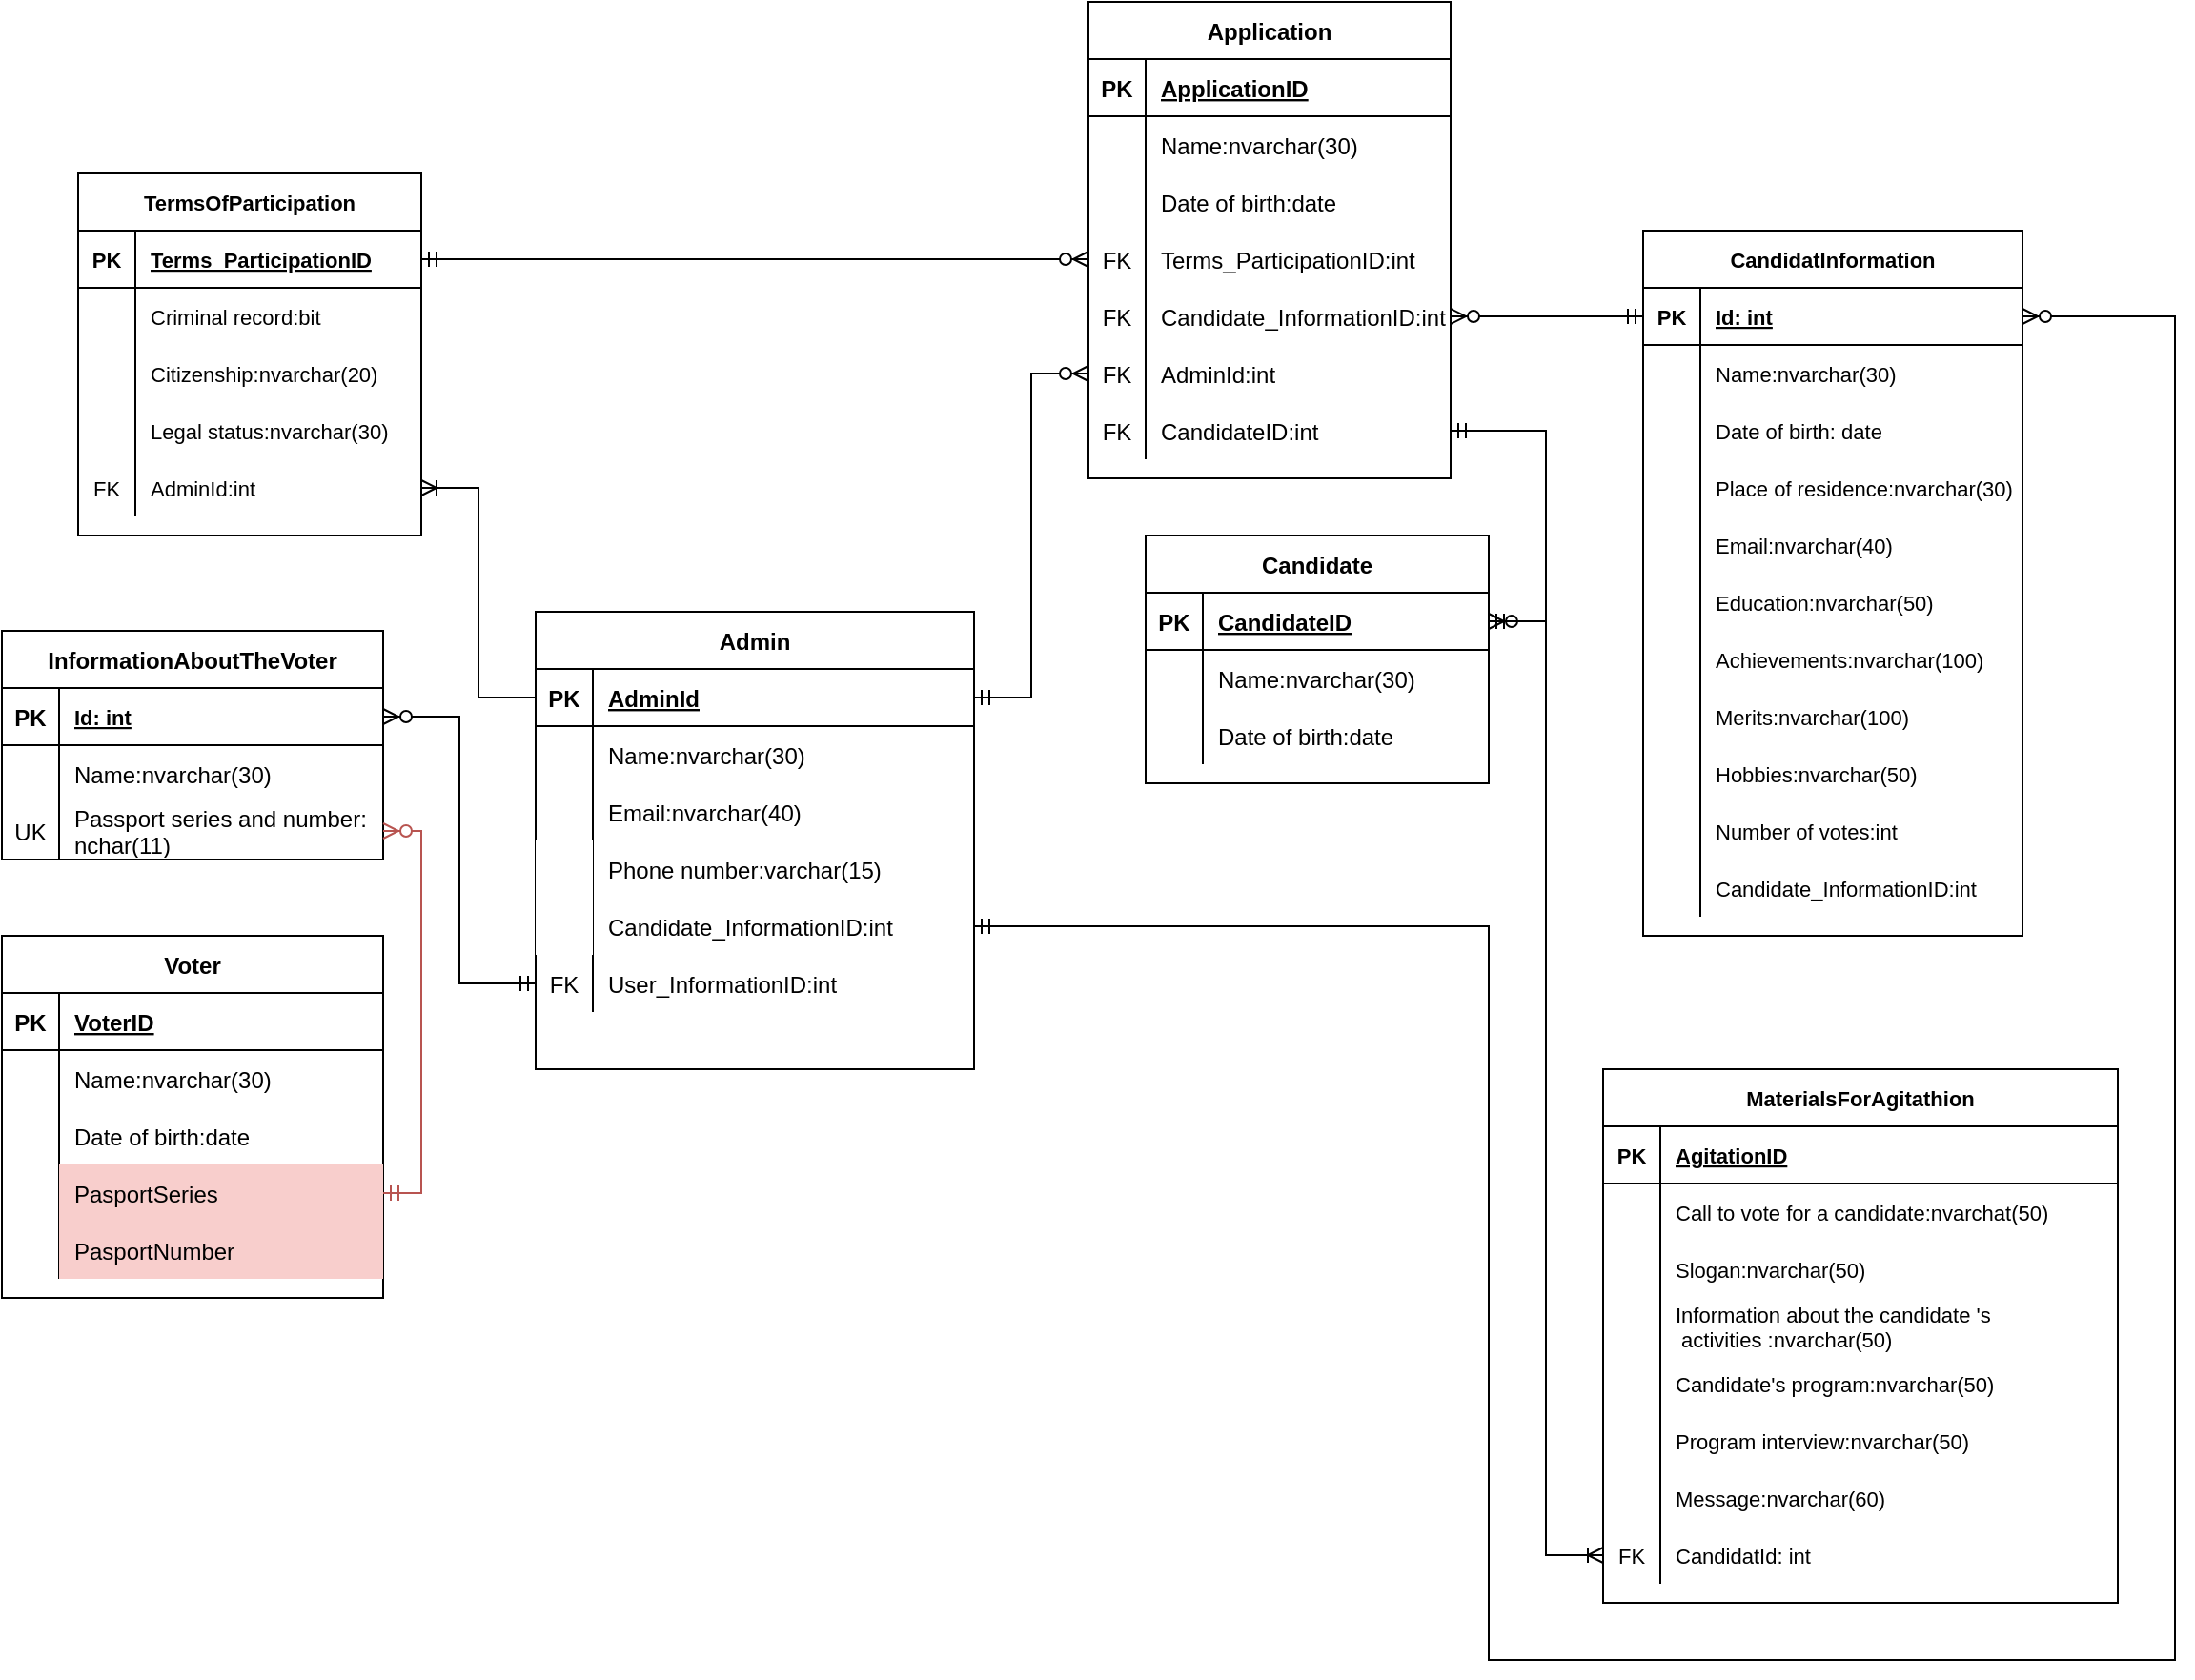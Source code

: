 <mxfile version="15.8.4" type="device"><diagram id="QKxLmqeAG67RpzEfXYhz" name="Page-1"><mxGraphModel dx="1038" dy="641" grid="1" gridSize="10" guides="1" tooltips="1" connect="1" arrows="1" fold="1" page="1" pageScale="1" pageWidth="827" pageHeight="1169" math="0" shadow="0"><root><mxCell id="0"/><mxCell id="1" parent="0"/><mxCell id="ff4JJlkgA0-0qlCMYCa7-1" value="InformationAboutTheVoter" style="shape=table;startSize=30;container=1;collapsible=1;childLayout=tableLayout;fixedRows=1;rowLines=0;fontStyle=1;align=center;resizeLast=1;" parent="1" vertex="1"><mxGeometry x="280" y="390" width="200" height="120" as="geometry"><mxRectangle x="40" y="40" width="190" height="30" as="alternateBounds"/></mxGeometry></mxCell><mxCell id="ff4JJlkgA0-0qlCMYCa7-2" value="" style="shape=partialRectangle;collapsible=0;dropTarget=0;pointerEvents=0;fillColor=none;top=0;left=0;bottom=1;right=0;points=[[0,0.5],[1,0.5]];portConstraint=eastwest;" parent="ff4JJlkgA0-0qlCMYCa7-1" vertex="1"><mxGeometry y="30" width="200" height="30" as="geometry"/></mxCell><mxCell id="ff4JJlkgA0-0qlCMYCa7-3" value="PK" style="shape=partialRectangle;connectable=0;fillColor=none;top=0;left=0;bottom=0;right=0;fontStyle=1;overflow=hidden;" parent="ff4JJlkgA0-0qlCMYCa7-2" vertex="1"><mxGeometry width="30" height="30" as="geometry"><mxRectangle width="30" height="30" as="alternateBounds"/></mxGeometry></mxCell><mxCell id="ff4JJlkgA0-0qlCMYCa7-4" value="Id: int" style="shape=partialRectangle;connectable=0;fillColor=none;top=0;left=0;bottom=0;right=0;align=left;spacingLeft=6;fontStyle=5;overflow=hidden;fontSize=11;" parent="ff4JJlkgA0-0qlCMYCa7-2" vertex="1"><mxGeometry x="30" width="170" height="30" as="geometry"><mxRectangle width="170" height="30" as="alternateBounds"/></mxGeometry></mxCell><mxCell id="ff4JJlkgA0-0qlCMYCa7-5" value="" style="shape=partialRectangle;collapsible=0;dropTarget=0;pointerEvents=0;fillColor=none;top=0;left=0;bottom=0;right=0;points=[[0,0.5],[1,0.5]];portConstraint=eastwest;" parent="ff4JJlkgA0-0qlCMYCa7-1" vertex="1"><mxGeometry y="60" width="200" height="30" as="geometry"/></mxCell><mxCell id="ff4JJlkgA0-0qlCMYCa7-6" value="" style="shape=partialRectangle;connectable=0;fillColor=none;top=0;left=0;bottom=0;right=0;editable=1;overflow=hidden;" parent="ff4JJlkgA0-0qlCMYCa7-5" vertex="1"><mxGeometry width="30" height="30" as="geometry"><mxRectangle width="30" height="30" as="alternateBounds"/></mxGeometry></mxCell><mxCell id="ff4JJlkgA0-0qlCMYCa7-7" value="Name:nvarchar(30)" style="shape=partialRectangle;connectable=0;fillColor=none;top=0;left=0;bottom=0;right=0;align=left;spacingLeft=6;overflow=hidden;" parent="ff4JJlkgA0-0qlCMYCa7-5" vertex="1"><mxGeometry x="30" width="170" height="30" as="geometry"><mxRectangle width="170" height="30" as="alternateBounds"/></mxGeometry></mxCell><mxCell id="ff4JJlkgA0-0qlCMYCa7-8" value="" style="shape=partialRectangle;collapsible=0;dropTarget=0;pointerEvents=0;fillColor=none;top=0;left=0;bottom=0;right=0;points=[[0,0.5],[1,0.5]];portConstraint=eastwest;" parent="ff4JJlkgA0-0qlCMYCa7-1" vertex="1"><mxGeometry y="90" width="200" height="30" as="geometry"/></mxCell><mxCell id="ff4JJlkgA0-0qlCMYCa7-9" value="UK" style="shape=partialRectangle;connectable=0;fillColor=none;top=0;left=0;bottom=0;right=0;editable=1;overflow=hidden;" parent="ff4JJlkgA0-0qlCMYCa7-8" vertex="1"><mxGeometry width="30" height="30" as="geometry"><mxRectangle width="30" height="30" as="alternateBounds"/></mxGeometry></mxCell><mxCell id="ff4JJlkgA0-0qlCMYCa7-10" value="Passport series and number:&#10;nchar(11)" style="shape=partialRectangle;connectable=0;fillColor=none;top=0;left=0;bottom=0;right=0;align=left;spacingLeft=6;overflow=hidden;" parent="ff4JJlkgA0-0qlCMYCa7-8" vertex="1"><mxGeometry x="30" width="170" height="30" as="geometry"><mxRectangle width="170" height="30" as="alternateBounds"/></mxGeometry></mxCell><mxCell id="ff4JJlkgA0-0qlCMYCa7-11" value="CandidatInformation" style="shape=table;startSize=30;container=1;collapsible=1;childLayout=tableLayout;fixedRows=1;rowLines=0;fontStyle=1;align=center;resizeLast=1;shadow=0;sketch=0;fontSize=11;strokeWidth=1;" parent="1" vertex="1"><mxGeometry x="1141" y="180" width="199" height="370" as="geometry"><mxRectangle x="320" y="230" width="160" height="30" as="alternateBounds"/></mxGeometry></mxCell><mxCell id="ff4JJlkgA0-0qlCMYCa7-12" value="" style="shape=partialRectangle;collapsible=0;dropTarget=0;pointerEvents=0;fillColor=none;top=0;left=0;bottom=1;right=0;points=[[0,0.5],[1,0.5]];portConstraint=eastwest;shadow=0;sketch=0;fontSize=11;strokeWidth=1;" parent="ff4JJlkgA0-0qlCMYCa7-11" vertex="1"><mxGeometry y="30" width="199" height="30" as="geometry"/></mxCell><mxCell id="ff4JJlkgA0-0qlCMYCa7-13" value="PK" style="shape=partialRectangle;connectable=0;fillColor=none;top=0;left=0;bottom=0;right=0;fontStyle=1;overflow=hidden;shadow=0;sketch=0;fontSize=11;strokeWidth=1;" parent="ff4JJlkgA0-0qlCMYCa7-12" vertex="1"><mxGeometry width="30" height="30" as="geometry"><mxRectangle width="30" height="30" as="alternateBounds"/></mxGeometry></mxCell><mxCell id="ff4JJlkgA0-0qlCMYCa7-14" value="Id: int" style="shape=partialRectangle;connectable=0;fillColor=none;top=0;left=0;bottom=0;right=0;align=left;spacingLeft=6;fontStyle=5;overflow=hidden;shadow=0;sketch=0;fontSize=11;strokeWidth=1;" parent="ff4JJlkgA0-0qlCMYCa7-12" vertex="1"><mxGeometry x="30" width="169" height="30" as="geometry"><mxRectangle width="169" height="30" as="alternateBounds"/></mxGeometry></mxCell><mxCell id="ff4JJlkgA0-0qlCMYCa7-15" value="" style="shape=partialRectangle;collapsible=0;dropTarget=0;pointerEvents=0;fillColor=none;top=0;left=0;bottom=0;right=0;points=[[0,0.5],[1,0.5]];portConstraint=eastwest;shadow=0;sketch=0;fontSize=11;strokeWidth=1;" parent="ff4JJlkgA0-0qlCMYCa7-11" vertex="1"><mxGeometry y="60" width="199" height="30" as="geometry"/></mxCell><mxCell id="ff4JJlkgA0-0qlCMYCa7-16" value="" style="shape=partialRectangle;connectable=0;fillColor=none;top=0;left=0;bottom=0;right=0;editable=1;overflow=hidden;shadow=0;sketch=0;fontSize=11;strokeWidth=1;" parent="ff4JJlkgA0-0qlCMYCa7-15" vertex="1"><mxGeometry width="30" height="30" as="geometry"><mxRectangle width="30" height="30" as="alternateBounds"/></mxGeometry></mxCell><mxCell id="ff4JJlkgA0-0qlCMYCa7-17" value="Name:nvarchar(30)" style="shape=partialRectangle;connectable=0;fillColor=none;top=0;left=0;bottom=0;right=0;align=left;spacingLeft=6;overflow=hidden;shadow=0;sketch=0;fontSize=11;strokeWidth=1;" parent="ff4JJlkgA0-0qlCMYCa7-15" vertex="1"><mxGeometry x="30" width="169" height="30" as="geometry"><mxRectangle width="169" height="30" as="alternateBounds"/></mxGeometry></mxCell><mxCell id="ff4JJlkgA0-0qlCMYCa7-18" value="" style="shape=partialRectangle;collapsible=0;dropTarget=0;pointerEvents=0;fillColor=none;top=0;left=0;bottom=0;right=0;points=[[0,0.5],[1,0.5]];portConstraint=eastwest;shadow=0;sketch=0;fontSize=11;strokeWidth=1;" parent="ff4JJlkgA0-0qlCMYCa7-11" vertex="1"><mxGeometry y="90" width="199" height="30" as="geometry"/></mxCell><mxCell id="ff4JJlkgA0-0qlCMYCa7-19" value="" style="shape=partialRectangle;connectable=0;fillColor=none;top=0;left=0;bottom=0;right=0;editable=1;overflow=hidden;shadow=0;sketch=0;fontSize=11;strokeWidth=1;" parent="ff4JJlkgA0-0qlCMYCa7-18" vertex="1"><mxGeometry width="30" height="30" as="geometry"><mxRectangle width="30" height="30" as="alternateBounds"/></mxGeometry></mxCell><mxCell id="ff4JJlkgA0-0qlCMYCa7-20" value="Date of birth: date" style="shape=partialRectangle;connectable=0;fillColor=none;top=0;left=0;bottom=0;right=0;align=left;spacingLeft=6;overflow=hidden;shadow=0;sketch=0;fontSize=11;strokeWidth=1;" parent="ff4JJlkgA0-0qlCMYCa7-18" vertex="1"><mxGeometry x="30" width="169" height="30" as="geometry"><mxRectangle width="169" height="30" as="alternateBounds"/></mxGeometry></mxCell><mxCell id="ff4JJlkgA0-0qlCMYCa7-21" value="" style="shape=partialRectangle;collapsible=0;dropTarget=0;pointerEvents=0;fillColor=none;top=0;left=0;bottom=0;right=0;points=[[0,0.5],[1,0.5]];portConstraint=eastwest;shadow=0;sketch=0;fontSize=11;strokeWidth=1;" parent="ff4JJlkgA0-0qlCMYCa7-11" vertex="1"><mxGeometry y="120" width="199" height="30" as="geometry"/></mxCell><mxCell id="ff4JJlkgA0-0qlCMYCa7-22" value="" style="shape=partialRectangle;connectable=0;fillColor=none;top=0;left=0;bottom=0;right=0;editable=1;overflow=hidden;shadow=0;sketch=0;fontSize=11;strokeWidth=1;" parent="ff4JJlkgA0-0qlCMYCa7-21" vertex="1"><mxGeometry width="30" height="30" as="geometry"><mxRectangle width="30" height="30" as="alternateBounds"/></mxGeometry></mxCell><mxCell id="ff4JJlkgA0-0qlCMYCa7-23" value="Place of residence:nvarchar(30)" style="shape=partialRectangle;connectable=0;fillColor=none;top=0;left=0;bottom=0;right=0;align=left;spacingLeft=6;overflow=hidden;shadow=0;sketch=0;fontSize=11;strokeWidth=1;" parent="ff4JJlkgA0-0qlCMYCa7-21" vertex="1"><mxGeometry x="30" width="169" height="30" as="geometry"><mxRectangle width="169" height="30" as="alternateBounds"/></mxGeometry></mxCell><mxCell id="ff4JJlkgA0-0qlCMYCa7-24" value="" style="shape=partialRectangle;collapsible=0;dropTarget=0;pointerEvents=0;fillColor=none;top=0;left=0;bottom=0;right=0;points=[[0,0.5],[1,0.5]];portConstraint=eastwest;shadow=0;sketch=0;fontSize=11;strokeWidth=1;" parent="ff4JJlkgA0-0qlCMYCa7-11" vertex="1"><mxGeometry y="150" width="199" height="30" as="geometry"/></mxCell><mxCell id="ff4JJlkgA0-0qlCMYCa7-25" value="" style="shape=partialRectangle;connectable=0;fillColor=none;top=0;left=0;bottom=0;right=0;editable=1;overflow=hidden;shadow=0;sketch=0;fontSize=11;strokeWidth=1;" parent="ff4JJlkgA0-0qlCMYCa7-24" vertex="1"><mxGeometry width="30" height="30" as="geometry"><mxRectangle width="30" height="30" as="alternateBounds"/></mxGeometry></mxCell><mxCell id="ff4JJlkgA0-0qlCMYCa7-26" value="Email:nvarchar(40)" style="shape=partialRectangle;connectable=0;fillColor=none;top=0;left=0;bottom=0;right=0;align=left;spacingLeft=6;overflow=hidden;shadow=0;sketch=0;fontSize=11;strokeWidth=1;" parent="ff4JJlkgA0-0qlCMYCa7-24" vertex="1"><mxGeometry x="30" width="169" height="30" as="geometry"><mxRectangle width="169" height="30" as="alternateBounds"/></mxGeometry></mxCell><mxCell id="ff4JJlkgA0-0qlCMYCa7-27" value="" style="shape=partialRectangle;collapsible=0;dropTarget=0;pointerEvents=0;fillColor=none;top=0;left=0;bottom=0;right=0;points=[[0,0.5],[1,0.5]];portConstraint=eastwest;shadow=0;sketch=0;fontSize=11;strokeWidth=1;" parent="ff4JJlkgA0-0qlCMYCa7-11" vertex="1"><mxGeometry y="180" width="199" height="30" as="geometry"/></mxCell><mxCell id="ff4JJlkgA0-0qlCMYCa7-28" value="" style="shape=partialRectangle;connectable=0;fillColor=none;top=0;left=0;bottom=0;right=0;editable=1;overflow=hidden;shadow=0;sketch=0;fontSize=11;strokeWidth=1;" parent="ff4JJlkgA0-0qlCMYCa7-27" vertex="1"><mxGeometry width="30" height="30" as="geometry"><mxRectangle width="30" height="30" as="alternateBounds"/></mxGeometry></mxCell><mxCell id="ff4JJlkgA0-0qlCMYCa7-29" value="Education:nvarchar(50)" style="shape=partialRectangle;connectable=0;fillColor=none;top=0;left=0;bottom=0;right=0;align=left;spacingLeft=6;overflow=hidden;shadow=0;sketch=0;fontSize=11;strokeWidth=1;" parent="ff4JJlkgA0-0qlCMYCa7-27" vertex="1"><mxGeometry x="30" width="169" height="30" as="geometry"><mxRectangle width="169" height="30" as="alternateBounds"/></mxGeometry></mxCell><mxCell id="ff4JJlkgA0-0qlCMYCa7-30" value="" style="shape=partialRectangle;collapsible=0;dropTarget=0;pointerEvents=0;fillColor=none;top=0;left=0;bottom=0;right=0;points=[[0,0.5],[1,0.5]];portConstraint=eastwest;shadow=0;sketch=0;fontSize=11;strokeWidth=1;" parent="ff4JJlkgA0-0qlCMYCa7-11" vertex="1"><mxGeometry y="210" width="199" height="30" as="geometry"/></mxCell><mxCell id="ff4JJlkgA0-0qlCMYCa7-31" value="" style="shape=partialRectangle;connectable=0;fillColor=none;top=0;left=0;bottom=0;right=0;editable=1;overflow=hidden;shadow=0;sketch=0;fontSize=11;strokeWidth=1;" parent="ff4JJlkgA0-0qlCMYCa7-30" vertex="1"><mxGeometry width="30" height="30" as="geometry"><mxRectangle width="30" height="30" as="alternateBounds"/></mxGeometry></mxCell><mxCell id="ff4JJlkgA0-0qlCMYCa7-32" value="Achievements:nvarchar(100)" style="shape=partialRectangle;connectable=0;fillColor=none;top=0;left=0;bottom=0;right=0;align=left;spacingLeft=6;overflow=hidden;shadow=0;sketch=0;fontSize=11;strokeWidth=1;" parent="ff4JJlkgA0-0qlCMYCa7-30" vertex="1"><mxGeometry x="30" width="169" height="30" as="geometry"><mxRectangle width="169" height="30" as="alternateBounds"/></mxGeometry></mxCell><mxCell id="ff4JJlkgA0-0qlCMYCa7-33" value="" style="shape=partialRectangle;collapsible=0;dropTarget=0;pointerEvents=0;fillColor=none;top=0;left=0;bottom=0;right=0;points=[[0,0.5],[1,0.5]];portConstraint=eastwest;shadow=0;sketch=0;fontSize=11;strokeWidth=1;" parent="ff4JJlkgA0-0qlCMYCa7-11" vertex="1"><mxGeometry y="240" width="199" height="30" as="geometry"/></mxCell><mxCell id="ff4JJlkgA0-0qlCMYCa7-34" value="" style="shape=partialRectangle;connectable=0;fillColor=none;top=0;left=0;bottom=0;right=0;editable=1;overflow=hidden;shadow=0;sketch=0;fontSize=11;strokeWidth=1;" parent="ff4JJlkgA0-0qlCMYCa7-33" vertex="1"><mxGeometry width="30" height="30" as="geometry"><mxRectangle width="30" height="30" as="alternateBounds"/></mxGeometry></mxCell><mxCell id="ff4JJlkgA0-0qlCMYCa7-35" value="Merits:nvarchar(100)" style="shape=partialRectangle;connectable=0;fillColor=none;top=0;left=0;bottom=0;right=0;align=left;spacingLeft=6;overflow=hidden;shadow=0;sketch=0;fontSize=11;strokeWidth=1;" parent="ff4JJlkgA0-0qlCMYCa7-33" vertex="1"><mxGeometry x="30" width="169" height="30" as="geometry"><mxRectangle width="169" height="30" as="alternateBounds"/></mxGeometry></mxCell><mxCell id="ff4JJlkgA0-0qlCMYCa7-36" value="" style="shape=partialRectangle;collapsible=0;dropTarget=0;pointerEvents=0;fillColor=none;top=0;left=0;bottom=0;right=0;points=[[0,0.5],[1,0.5]];portConstraint=eastwest;shadow=0;sketch=0;fontSize=11;strokeWidth=1;" parent="ff4JJlkgA0-0qlCMYCa7-11" vertex="1"><mxGeometry y="270" width="199" height="30" as="geometry"/></mxCell><mxCell id="ff4JJlkgA0-0qlCMYCa7-37" value="" style="shape=partialRectangle;connectable=0;fillColor=none;top=0;left=0;bottom=0;right=0;editable=1;overflow=hidden;shadow=0;sketch=0;fontSize=11;strokeWidth=1;" parent="ff4JJlkgA0-0qlCMYCa7-36" vertex="1"><mxGeometry width="30" height="30" as="geometry"><mxRectangle width="30" height="30" as="alternateBounds"/></mxGeometry></mxCell><mxCell id="ff4JJlkgA0-0qlCMYCa7-38" value="Hobbies:nvarchar(50)" style="shape=partialRectangle;connectable=0;fillColor=none;top=0;left=0;bottom=0;right=0;align=left;spacingLeft=6;overflow=hidden;shadow=0;sketch=0;fontSize=11;strokeWidth=1;" parent="ff4JJlkgA0-0qlCMYCa7-36" vertex="1"><mxGeometry x="30" width="169" height="30" as="geometry"><mxRectangle width="169" height="30" as="alternateBounds"/></mxGeometry></mxCell><mxCell id="ff4JJlkgA0-0qlCMYCa7-39" value="" style="shape=partialRectangle;collapsible=0;dropTarget=0;pointerEvents=0;fillColor=none;top=0;left=0;bottom=0;right=0;points=[[0,0.5],[1,0.5]];portConstraint=eastwest;shadow=0;sketch=0;fontSize=11;strokeWidth=1;" parent="ff4JJlkgA0-0qlCMYCa7-11" vertex="1"><mxGeometry y="300" width="199" height="30" as="geometry"/></mxCell><mxCell id="ff4JJlkgA0-0qlCMYCa7-40" value="" style="shape=partialRectangle;connectable=0;fillColor=none;top=0;left=0;bottom=0;right=0;editable=1;overflow=hidden;shadow=0;sketch=0;fontSize=11;strokeWidth=1;" parent="ff4JJlkgA0-0qlCMYCa7-39" vertex="1"><mxGeometry width="30" height="30" as="geometry"><mxRectangle width="30" height="30" as="alternateBounds"/></mxGeometry></mxCell><mxCell id="ff4JJlkgA0-0qlCMYCa7-41" value="Number of votes:int" style="shape=partialRectangle;connectable=0;fillColor=none;top=0;left=0;bottom=0;right=0;align=left;spacingLeft=6;overflow=hidden;shadow=0;sketch=0;fontSize=11;strokeWidth=1;" parent="ff4JJlkgA0-0qlCMYCa7-39" vertex="1"><mxGeometry x="30" width="169" height="30" as="geometry"><mxRectangle width="169" height="30" as="alternateBounds"/></mxGeometry></mxCell><mxCell id="JNZhqq-527HxPfOMu8t8-25" value="" style="shape=partialRectangle;collapsible=0;dropTarget=0;pointerEvents=0;fillColor=none;top=0;left=0;bottom=0;right=0;points=[[0,0.5],[1,0.5]];portConstraint=eastwest;shadow=0;sketch=0;fontSize=11;strokeWidth=1;" parent="ff4JJlkgA0-0qlCMYCa7-11" vertex="1"><mxGeometry y="330" width="199" height="30" as="geometry"/></mxCell><mxCell id="JNZhqq-527HxPfOMu8t8-26" value="" style="shape=partialRectangle;connectable=0;fillColor=none;top=0;left=0;bottom=0;right=0;editable=1;overflow=hidden;shadow=0;sketch=0;fontSize=11;strokeWidth=1;" parent="JNZhqq-527HxPfOMu8t8-25" vertex="1"><mxGeometry width="30" height="30" as="geometry"><mxRectangle width="30" height="30" as="alternateBounds"/></mxGeometry></mxCell><mxCell id="JNZhqq-527HxPfOMu8t8-27" value="Candidate_InformationID:int" style="shape=partialRectangle;connectable=0;fillColor=none;top=0;left=0;bottom=0;right=0;align=left;spacingLeft=6;overflow=hidden;shadow=0;sketch=0;fontSize=11;strokeWidth=1;" parent="JNZhqq-527HxPfOMu8t8-25" vertex="1"><mxGeometry x="30" width="169" height="30" as="geometry"><mxRectangle width="169" height="30" as="alternateBounds"/></mxGeometry></mxCell><mxCell id="ff4JJlkgA0-0qlCMYCa7-42" value="TermsOfParticipation" style="shape=table;startSize=30;container=1;collapsible=1;childLayout=tableLayout;fixedRows=1;rowLines=0;fontStyle=1;align=center;resizeLast=1;shadow=0;sketch=0;fontSize=11;strokeWidth=1;" parent="1" vertex="1"><mxGeometry x="320" y="150" width="180" height="190" as="geometry"><mxRectangle x="360" y="80" width="190" height="30" as="alternateBounds"/></mxGeometry></mxCell><mxCell id="ff4JJlkgA0-0qlCMYCa7-43" value="" style="shape=partialRectangle;collapsible=0;dropTarget=0;pointerEvents=0;fillColor=none;top=0;left=0;bottom=1;right=0;points=[[0,0.5],[1,0.5]];portConstraint=eastwest;shadow=0;sketch=0;fontSize=11;strokeWidth=1;" parent="ff4JJlkgA0-0qlCMYCa7-42" vertex="1"><mxGeometry y="30" width="180" height="30" as="geometry"/></mxCell><mxCell id="ff4JJlkgA0-0qlCMYCa7-44" value="PK" style="shape=partialRectangle;connectable=0;fillColor=none;top=0;left=0;bottom=0;right=0;fontStyle=1;overflow=hidden;shadow=0;sketch=0;fontSize=11;strokeWidth=1;" parent="ff4JJlkgA0-0qlCMYCa7-43" vertex="1"><mxGeometry width="30" height="30" as="geometry"><mxRectangle width="30" height="30" as="alternateBounds"/></mxGeometry></mxCell><mxCell id="ff4JJlkgA0-0qlCMYCa7-45" value="Terms_ParticipationID" style="shape=partialRectangle;connectable=0;fillColor=none;top=0;left=0;bottom=0;right=0;align=left;spacingLeft=6;fontStyle=5;overflow=hidden;shadow=0;sketch=0;fontSize=11;strokeWidth=1;" parent="ff4JJlkgA0-0qlCMYCa7-43" vertex="1"><mxGeometry x="30" width="150" height="30" as="geometry"><mxRectangle width="150" height="30" as="alternateBounds"/></mxGeometry></mxCell><mxCell id="ff4JJlkgA0-0qlCMYCa7-46" value="" style="shape=partialRectangle;collapsible=0;dropTarget=0;pointerEvents=0;fillColor=none;top=0;left=0;bottom=0;right=0;points=[[0,0.5],[1,0.5]];portConstraint=eastwest;shadow=0;sketch=0;fontSize=11;strokeWidth=1;" parent="ff4JJlkgA0-0qlCMYCa7-42" vertex="1"><mxGeometry y="60" width="180" height="30" as="geometry"/></mxCell><mxCell id="ff4JJlkgA0-0qlCMYCa7-47" value="" style="shape=partialRectangle;connectable=0;fillColor=none;top=0;left=0;bottom=0;right=0;editable=1;overflow=hidden;shadow=0;sketch=0;fontSize=11;strokeWidth=1;" parent="ff4JJlkgA0-0qlCMYCa7-46" vertex="1"><mxGeometry width="30" height="30" as="geometry"><mxRectangle width="30" height="30" as="alternateBounds"/></mxGeometry></mxCell><mxCell id="ff4JJlkgA0-0qlCMYCa7-48" value="Criminal record:bit" style="shape=partialRectangle;connectable=0;fillColor=none;top=0;left=0;bottom=0;right=0;align=left;spacingLeft=6;overflow=hidden;shadow=0;sketch=0;fontSize=11;strokeWidth=1;" parent="ff4JJlkgA0-0qlCMYCa7-46" vertex="1"><mxGeometry x="30" width="150" height="30" as="geometry"><mxRectangle width="150" height="30" as="alternateBounds"/></mxGeometry></mxCell><mxCell id="ff4JJlkgA0-0qlCMYCa7-49" value="" style="shape=partialRectangle;collapsible=0;dropTarget=0;pointerEvents=0;fillColor=none;top=0;left=0;bottom=0;right=0;points=[[0,0.5],[1,0.5]];portConstraint=eastwest;shadow=0;sketch=0;fontSize=11;strokeWidth=1;" parent="ff4JJlkgA0-0qlCMYCa7-42" vertex="1"><mxGeometry y="90" width="180" height="30" as="geometry"/></mxCell><mxCell id="ff4JJlkgA0-0qlCMYCa7-50" value="" style="shape=partialRectangle;connectable=0;fillColor=none;top=0;left=0;bottom=0;right=0;editable=1;overflow=hidden;shadow=0;sketch=0;fontSize=11;strokeWidth=1;" parent="ff4JJlkgA0-0qlCMYCa7-49" vertex="1"><mxGeometry width="30" height="30" as="geometry"><mxRectangle width="30" height="30" as="alternateBounds"/></mxGeometry></mxCell><mxCell id="ff4JJlkgA0-0qlCMYCa7-51" value="Citizenship:nvarchar(20)" style="shape=partialRectangle;connectable=0;fillColor=none;top=0;left=0;bottom=0;right=0;align=left;spacingLeft=6;overflow=hidden;shadow=0;sketch=0;fontSize=11;strokeWidth=1;" parent="ff4JJlkgA0-0qlCMYCa7-49" vertex="1"><mxGeometry x="30" width="150" height="30" as="geometry"><mxRectangle width="150" height="30" as="alternateBounds"/></mxGeometry></mxCell><mxCell id="ff4JJlkgA0-0qlCMYCa7-52" value="" style="shape=partialRectangle;collapsible=0;dropTarget=0;pointerEvents=0;fillColor=none;top=0;left=0;bottom=0;right=0;points=[[0,0.5],[1,0.5]];portConstraint=eastwest;shadow=0;sketch=0;fontSize=11;strokeWidth=1;" parent="ff4JJlkgA0-0qlCMYCa7-42" vertex="1"><mxGeometry y="120" width="180" height="30" as="geometry"/></mxCell><mxCell id="ff4JJlkgA0-0qlCMYCa7-53" value="" style="shape=partialRectangle;connectable=0;fillColor=none;top=0;left=0;bottom=0;right=0;editable=1;overflow=hidden;shadow=0;sketch=0;fontSize=11;strokeWidth=1;" parent="ff4JJlkgA0-0qlCMYCa7-52" vertex="1"><mxGeometry width="30" height="30" as="geometry"><mxRectangle width="30" height="30" as="alternateBounds"/></mxGeometry></mxCell><mxCell id="ff4JJlkgA0-0qlCMYCa7-54" value="Legal status:nvarchar(30)" style="shape=partialRectangle;connectable=0;fillColor=none;top=0;left=0;bottom=0;right=0;align=left;spacingLeft=6;overflow=hidden;shadow=0;sketch=0;fontSize=11;strokeWidth=1;" parent="ff4JJlkgA0-0qlCMYCa7-52" vertex="1"><mxGeometry x="30" width="150" height="30" as="geometry"><mxRectangle width="150" height="30" as="alternateBounds"/></mxGeometry></mxCell><mxCell id="q5peEvXd3cXD_htm8zkx-1" value="" style="shape=partialRectangle;collapsible=0;dropTarget=0;pointerEvents=0;fillColor=none;top=0;left=0;bottom=0;right=0;points=[[0,0.5],[1,0.5]];portConstraint=eastwest;shadow=0;sketch=0;fontSize=11;strokeWidth=1;" parent="ff4JJlkgA0-0qlCMYCa7-42" vertex="1"><mxGeometry y="150" width="180" height="30" as="geometry"/></mxCell><mxCell id="q5peEvXd3cXD_htm8zkx-2" value="FK" style="shape=partialRectangle;connectable=0;fillColor=none;top=0;left=0;bottom=0;right=0;editable=1;overflow=hidden;shadow=0;sketch=0;fontSize=11;strokeWidth=1;" parent="q5peEvXd3cXD_htm8zkx-1" vertex="1"><mxGeometry width="30" height="30" as="geometry"><mxRectangle width="30" height="30" as="alternateBounds"/></mxGeometry></mxCell><mxCell id="q5peEvXd3cXD_htm8zkx-3" value="AdminId:int" style="shape=partialRectangle;connectable=0;fillColor=none;top=0;left=0;bottom=0;right=0;align=left;spacingLeft=6;overflow=hidden;shadow=0;sketch=0;fontSize=11;strokeWidth=1;" parent="q5peEvXd3cXD_htm8zkx-1" vertex="1"><mxGeometry x="30" width="150" height="30" as="geometry"><mxRectangle width="150" height="30" as="alternateBounds"/></mxGeometry></mxCell><mxCell id="ff4JJlkgA0-0qlCMYCa7-68" value="MaterialsForAgitathion" style="shape=table;startSize=30;container=1;collapsible=1;childLayout=tableLayout;fixedRows=1;rowLines=0;fontStyle=1;align=center;resizeLast=1;shadow=0;sketch=0;fontSize=11;strokeWidth=1;" parent="1" vertex="1"><mxGeometry x="1120" y="620" width="270" height="280" as="geometry"><mxRectangle x="910" y="575" width="170" height="30" as="alternateBounds"/></mxGeometry></mxCell><mxCell id="ff4JJlkgA0-0qlCMYCa7-69" value="" style="shape=partialRectangle;collapsible=0;dropTarget=0;pointerEvents=0;fillColor=none;top=0;left=0;bottom=1;right=0;points=[[0,0.5],[1,0.5]];portConstraint=eastwest;shadow=0;sketch=0;fontSize=11;strokeWidth=1;" parent="ff4JJlkgA0-0qlCMYCa7-68" vertex="1"><mxGeometry y="30" width="270" height="30" as="geometry"/></mxCell><mxCell id="ff4JJlkgA0-0qlCMYCa7-70" value="PK" style="shape=partialRectangle;connectable=0;fillColor=none;top=0;left=0;bottom=0;right=0;fontStyle=1;overflow=hidden;shadow=0;sketch=0;fontSize=11;strokeWidth=1;" parent="ff4JJlkgA0-0qlCMYCa7-69" vertex="1"><mxGeometry width="30" height="30" as="geometry"><mxRectangle width="30" height="30" as="alternateBounds"/></mxGeometry></mxCell><mxCell id="ff4JJlkgA0-0qlCMYCa7-71" value="AgitationID" style="shape=partialRectangle;connectable=0;fillColor=none;top=0;left=0;bottom=0;right=0;align=left;spacingLeft=6;fontStyle=5;overflow=hidden;shadow=0;sketch=0;fontSize=11;strokeWidth=1;" parent="ff4JJlkgA0-0qlCMYCa7-69" vertex="1"><mxGeometry x="30" width="240" height="30" as="geometry"><mxRectangle width="240" height="30" as="alternateBounds"/></mxGeometry></mxCell><mxCell id="ff4JJlkgA0-0qlCMYCa7-72" value="" style="shape=partialRectangle;collapsible=0;dropTarget=0;pointerEvents=0;fillColor=none;top=0;left=0;bottom=0;right=0;points=[[0,0.5],[1,0.5]];portConstraint=eastwest;shadow=0;sketch=0;fontSize=11;strokeWidth=1;" parent="ff4JJlkgA0-0qlCMYCa7-68" vertex="1"><mxGeometry y="60" width="270" height="30" as="geometry"/></mxCell><mxCell id="ff4JJlkgA0-0qlCMYCa7-73" value="" style="shape=partialRectangle;connectable=0;fillColor=none;top=0;left=0;bottom=0;right=0;editable=1;overflow=hidden;shadow=0;sketch=0;fontSize=11;strokeWidth=1;" parent="ff4JJlkgA0-0qlCMYCa7-72" vertex="1"><mxGeometry width="30" height="30" as="geometry"><mxRectangle width="30" height="30" as="alternateBounds"/></mxGeometry></mxCell><mxCell id="ff4JJlkgA0-0qlCMYCa7-74" value="Call to vote for a candidate:nvarchat(50)" style="shape=partialRectangle;connectable=0;fillColor=none;top=0;left=0;bottom=0;right=0;align=left;spacingLeft=6;overflow=hidden;shadow=0;sketch=0;fontSize=11;strokeWidth=1;" parent="ff4JJlkgA0-0qlCMYCa7-72" vertex="1"><mxGeometry x="30" width="240" height="30" as="geometry"><mxRectangle width="240" height="30" as="alternateBounds"/></mxGeometry></mxCell><mxCell id="ff4JJlkgA0-0qlCMYCa7-75" value="" style="shape=partialRectangle;collapsible=0;dropTarget=0;pointerEvents=0;fillColor=none;top=0;left=0;bottom=0;right=0;points=[[0,0.5],[1,0.5]];portConstraint=eastwest;shadow=0;sketch=0;fontSize=11;strokeWidth=1;" parent="ff4JJlkgA0-0qlCMYCa7-68" vertex="1"><mxGeometry y="90" width="270" height="30" as="geometry"/></mxCell><mxCell id="ff4JJlkgA0-0qlCMYCa7-76" value="" style="shape=partialRectangle;connectable=0;fillColor=none;top=0;left=0;bottom=0;right=0;editable=1;overflow=hidden;shadow=0;sketch=0;fontSize=11;strokeWidth=1;" parent="ff4JJlkgA0-0qlCMYCa7-75" vertex="1"><mxGeometry width="30" height="30" as="geometry"><mxRectangle width="30" height="30" as="alternateBounds"/></mxGeometry></mxCell><mxCell id="ff4JJlkgA0-0qlCMYCa7-77" value="Slogan:nvarchar(50)" style="shape=partialRectangle;connectable=0;fillColor=none;top=0;left=0;bottom=0;right=0;align=left;spacingLeft=6;overflow=hidden;shadow=0;sketch=0;fontSize=11;strokeWidth=1;" parent="ff4JJlkgA0-0qlCMYCa7-75" vertex="1"><mxGeometry x="30" width="240" height="30" as="geometry"><mxRectangle width="240" height="30" as="alternateBounds"/></mxGeometry></mxCell><mxCell id="ff4JJlkgA0-0qlCMYCa7-78" value="" style="shape=partialRectangle;collapsible=0;dropTarget=0;pointerEvents=0;fillColor=none;top=0;left=0;bottom=0;right=0;points=[[0,0.5],[1,0.5]];portConstraint=eastwest;shadow=0;sketch=0;fontSize=11;strokeWidth=1;" parent="ff4JJlkgA0-0qlCMYCa7-68" vertex="1"><mxGeometry y="120" width="270" height="30" as="geometry"/></mxCell><mxCell id="ff4JJlkgA0-0qlCMYCa7-79" value="" style="shape=partialRectangle;connectable=0;fillColor=none;top=0;left=0;bottom=0;right=0;editable=1;overflow=hidden;shadow=0;sketch=0;fontSize=11;strokeWidth=1;" parent="ff4JJlkgA0-0qlCMYCa7-78" vertex="1"><mxGeometry width="30" height="30" as="geometry"><mxRectangle width="30" height="30" as="alternateBounds"/></mxGeometry></mxCell><mxCell id="ff4JJlkgA0-0qlCMYCa7-80" value="Information about the candidate 's&#10; activities :nvarchar(50)" style="shape=partialRectangle;connectable=0;fillColor=none;top=0;left=0;bottom=0;right=0;align=left;spacingLeft=6;overflow=hidden;shadow=0;sketch=0;fontSize=11;strokeWidth=1;" parent="ff4JJlkgA0-0qlCMYCa7-78" vertex="1"><mxGeometry x="30" width="240" height="30" as="geometry"><mxRectangle width="240" height="30" as="alternateBounds"/></mxGeometry></mxCell><mxCell id="ff4JJlkgA0-0qlCMYCa7-81" value="" style="shape=partialRectangle;collapsible=0;dropTarget=0;pointerEvents=0;fillColor=none;top=0;left=0;bottom=0;right=0;points=[[0,0.5],[1,0.5]];portConstraint=eastwest;shadow=0;sketch=0;fontSize=11;strokeWidth=1;" parent="ff4JJlkgA0-0qlCMYCa7-68" vertex="1"><mxGeometry y="150" width="270" height="30" as="geometry"/></mxCell><mxCell id="ff4JJlkgA0-0qlCMYCa7-82" value="" style="shape=partialRectangle;connectable=0;fillColor=none;top=0;left=0;bottom=0;right=0;editable=1;overflow=hidden;shadow=0;sketch=0;fontSize=11;strokeWidth=1;" parent="ff4JJlkgA0-0qlCMYCa7-81" vertex="1"><mxGeometry width="30" height="30" as="geometry"><mxRectangle width="30" height="30" as="alternateBounds"/></mxGeometry></mxCell><mxCell id="ff4JJlkgA0-0qlCMYCa7-83" value="Candidate's program:nvarchar(50)" style="shape=partialRectangle;connectable=0;fillColor=none;top=0;left=0;bottom=0;right=0;align=left;spacingLeft=6;overflow=hidden;shadow=0;sketch=0;fontSize=11;strokeWidth=1;" parent="ff4JJlkgA0-0qlCMYCa7-81" vertex="1"><mxGeometry x="30" width="240" height="30" as="geometry"><mxRectangle width="240" height="30" as="alternateBounds"/></mxGeometry></mxCell><mxCell id="ff4JJlkgA0-0qlCMYCa7-84" value="" style="shape=partialRectangle;collapsible=0;dropTarget=0;pointerEvents=0;fillColor=none;top=0;left=0;bottom=0;right=0;points=[[0,0.5],[1,0.5]];portConstraint=eastwest;shadow=0;sketch=0;fontSize=11;strokeWidth=1;" parent="ff4JJlkgA0-0qlCMYCa7-68" vertex="1"><mxGeometry y="180" width="270" height="30" as="geometry"/></mxCell><mxCell id="ff4JJlkgA0-0qlCMYCa7-85" value="" style="shape=partialRectangle;connectable=0;fillColor=none;top=0;left=0;bottom=0;right=0;editable=1;overflow=hidden;shadow=0;sketch=0;fontSize=11;strokeWidth=1;" parent="ff4JJlkgA0-0qlCMYCa7-84" vertex="1"><mxGeometry width="30" height="30" as="geometry"><mxRectangle width="30" height="30" as="alternateBounds"/></mxGeometry></mxCell><mxCell id="ff4JJlkgA0-0qlCMYCa7-86" value="Program interview:nvarchar(50)" style="shape=partialRectangle;connectable=0;fillColor=none;top=0;left=0;bottom=0;right=0;align=left;spacingLeft=6;overflow=hidden;shadow=0;sketch=0;fontSize=11;strokeWidth=1;" parent="ff4JJlkgA0-0qlCMYCa7-84" vertex="1"><mxGeometry x="30" width="240" height="30" as="geometry"><mxRectangle width="240" height="30" as="alternateBounds"/></mxGeometry></mxCell><mxCell id="ff4JJlkgA0-0qlCMYCa7-87" value="" style="shape=partialRectangle;collapsible=0;dropTarget=0;pointerEvents=0;fillColor=none;top=0;left=0;bottom=0;right=0;points=[[0,0.5],[1,0.5]];portConstraint=eastwest;shadow=0;sketch=0;fontSize=11;strokeWidth=1;" parent="ff4JJlkgA0-0qlCMYCa7-68" vertex="1"><mxGeometry y="210" width="270" height="30" as="geometry"/></mxCell><mxCell id="ff4JJlkgA0-0qlCMYCa7-88" value="" style="shape=partialRectangle;connectable=0;fillColor=none;top=0;left=0;bottom=0;right=0;editable=1;overflow=hidden;shadow=0;sketch=0;fontSize=11;strokeWidth=1;" parent="ff4JJlkgA0-0qlCMYCa7-87" vertex="1"><mxGeometry width="30" height="30" as="geometry"><mxRectangle width="30" height="30" as="alternateBounds"/></mxGeometry></mxCell><mxCell id="ff4JJlkgA0-0qlCMYCa7-89" value="Message:nvarchar(60)" style="shape=partialRectangle;connectable=0;fillColor=none;top=0;left=0;bottom=0;right=0;align=left;spacingLeft=6;overflow=hidden;shadow=0;sketch=0;fontSize=11;strokeWidth=1;" parent="ff4JJlkgA0-0qlCMYCa7-87" vertex="1"><mxGeometry x="30" width="240" height="30" as="geometry"><mxRectangle width="240" height="30" as="alternateBounds"/></mxGeometry></mxCell><mxCell id="2Q01-_YqrM35rokOqB0F-4" value="" style="shape=partialRectangle;collapsible=0;dropTarget=0;pointerEvents=0;fillColor=none;top=0;left=0;bottom=0;right=0;points=[[0,0.5],[1,0.5]];portConstraint=eastwest;shadow=0;sketch=0;fontSize=11;strokeWidth=1;" vertex="1" parent="ff4JJlkgA0-0qlCMYCa7-68"><mxGeometry y="240" width="270" height="30" as="geometry"/></mxCell><mxCell id="2Q01-_YqrM35rokOqB0F-5" value="FK" style="shape=partialRectangle;connectable=0;fillColor=none;top=0;left=0;bottom=0;right=0;editable=1;overflow=hidden;shadow=0;sketch=0;fontSize=11;strokeWidth=1;" vertex="1" parent="2Q01-_YqrM35rokOqB0F-4"><mxGeometry width="30" height="30" as="geometry"><mxRectangle width="30" height="30" as="alternateBounds"/></mxGeometry></mxCell><mxCell id="2Q01-_YqrM35rokOqB0F-6" value="CandidatId: int" style="shape=partialRectangle;connectable=0;fillColor=none;top=0;left=0;bottom=0;right=0;align=left;spacingLeft=6;overflow=hidden;shadow=0;sketch=0;fontSize=11;strokeWidth=1;" vertex="1" parent="2Q01-_YqrM35rokOqB0F-4"><mxGeometry x="30" width="240" height="30" as="geometry"><mxRectangle width="240" height="30" as="alternateBounds"/></mxGeometry></mxCell><mxCell id="ff4JJlkgA0-0qlCMYCa7-90" value="Candidate" style="shape=table;startSize=30;container=1;collapsible=1;childLayout=tableLayout;fixedRows=1;rowLines=0;fontStyle=1;align=center;resizeLast=1;" parent="1" vertex="1"><mxGeometry x="880" y="340" width="180" height="130" as="geometry"><mxRectangle x="1000" y="310" width="90" height="30" as="alternateBounds"/></mxGeometry></mxCell><mxCell id="ff4JJlkgA0-0qlCMYCa7-91" value="" style="shape=partialRectangle;collapsible=0;dropTarget=0;pointerEvents=0;fillColor=none;top=0;left=0;bottom=1;right=0;points=[[0,0.5],[1,0.5]];portConstraint=eastwest;" parent="ff4JJlkgA0-0qlCMYCa7-90" vertex="1"><mxGeometry y="30" width="180" height="30" as="geometry"/></mxCell><mxCell id="ff4JJlkgA0-0qlCMYCa7-92" value="PK" style="shape=partialRectangle;connectable=0;fillColor=none;top=0;left=0;bottom=0;right=0;fontStyle=1;overflow=hidden;" parent="ff4JJlkgA0-0qlCMYCa7-91" vertex="1"><mxGeometry width="30" height="30" as="geometry"><mxRectangle width="30" height="30" as="alternateBounds"/></mxGeometry></mxCell><mxCell id="ff4JJlkgA0-0qlCMYCa7-93" value="CandidateID" style="shape=partialRectangle;connectable=0;fillColor=none;top=0;left=0;bottom=0;right=0;align=left;spacingLeft=6;fontStyle=5;overflow=hidden;" parent="ff4JJlkgA0-0qlCMYCa7-91" vertex="1"><mxGeometry x="30" width="150" height="30" as="geometry"><mxRectangle width="150" height="30" as="alternateBounds"/></mxGeometry></mxCell><mxCell id="ff4JJlkgA0-0qlCMYCa7-94" value="" style="shape=partialRectangle;collapsible=0;dropTarget=0;pointerEvents=0;fillColor=none;top=0;left=0;bottom=0;right=0;points=[[0,0.5],[1,0.5]];portConstraint=eastwest;" parent="ff4JJlkgA0-0qlCMYCa7-90" vertex="1"><mxGeometry y="60" width="180" height="30" as="geometry"/></mxCell><mxCell id="ff4JJlkgA0-0qlCMYCa7-95" value="" style="shape=partialRectangle;connectable=0;fillColor=none;top=0;left=0;bottom=0;right=0;editable=1;overflow=hidden;" parent="ff4JJlkgA0-0qlCMYCa7-94" vertex="1"><mxGeometry width="30" height="30" as="geometry"><mxRectangle width="30" height="30" as="alternateBounds"/></mxGeometry></mxCell><mxCell id="ff4JJlkgA0-0qlCMYCa7-96" value="Name:nvarchar(30)" style="shape=partialRectangle;connectable=0;fillColor=none;top=0;left=0;bottom=0;right=0;align=left;spacingLeft=6;overflow=hidden;" parent="ff4JJlkgA0-0qlCMYCa7-94" vertex="1"><mxGeometry x="30" width="150" height="30" as="geometry"><mxRectangle width="150" height="30" as="alternateBounds"/></mxGeometry></mxCell><mxCell id="ff4JJlkgA0-0qlCMYCa7-97" value="" style="shape=partialRectangle;collapsible=0;dropTarget=0;pointerEvents=0;fillColor=none;top=0;left=0;bottom=0;right=0;points=[[0,0.5],[1,0.5]];portConstraint=eastwest;" parent="ff4JJlkgA0-0qlCMYCa7-90" vertex="1"><mxGeometry y="90" width="180" height="30" as="geometry"/></mxCell><mxCell id="ff4JJlkgA0-0qlCMYCa7-98" value="" style="shape=partialRectangle;connectable=0;fillColor=none;top=0;left=0;bottom=0;right=0;editable=1;overflow=hidden;" parent="ff4JJlkgA0-0qlCMYCa7-97" vertex="1"><mxGeometry width="30" height="30" as="geometry"><mxRectangle width="30" height="30" as="alternateBounds"/></mxGeometry></mxCell><mxCell id="ff4JJlkgA0-0qlCMYCa7-99" value="Date of birth:date" style="shape=partialRectangle;connectable=0;fillColor=none;top=0;left=0;bottom=0;right=0;align=left;spacingLeft=6;overflow=hidden;" parent="ff4JJlkgA0-0qlCMYCa7-97" vertex="1"><mxGeometry x="30" width="150" height="30" as="geometry"><mxRectangle width="150" height="30" as="alternateBounds"/></mxGeometry></mxCell><mxCell id="ff4JJlkgA0-0qlCMYCa7-103" value="Voter" style="shape=table;startSize=30;container=1;collapsible=1;childLayout=tableLayout;fixedRows=1;rowLines=0;fontStyle=1;align=center;resizeLast=1;" parent="1" vertex="1"><mxGeometry x="280" y="550" width="200" height="190" as="geometry"><mxRectangle x="-280" y="280" width="100" height="30" as="alternateBounds"/></mxGeometry></mxCell><mxCell id="ff4JJlkgA0-0qlCMYCa7-104" value="" style="shape=partialRectangle;collapsible=0;dropTarget=0;pointerEvents=0;fillColor=none;top=0;left=0;bottom=1;right=0;points=[[0,0.5],[1,0.5]];portConstraint=eastwest;" parent="ff4JJlkgA0-0qlCMYCa7-103" vertex="1"><mxGeometry y="30" width="200" height="30" as="geometry"/></mxCell><mxCell id="ff4JJlkgA0-0qlCMYCa7-105" value="PK" style="shape=partialRectangle;connectable=0;fillColor=none;top=0;left=0;bottom=0;right=0;fontStyle=1;overflow=hidden;" parent="ff4JJlkgA0-0qlCMYCa7-104" vertex="1"><mxGeometry width="30" height="30" as="geometry"><mxRectangle width="30" height="30" as="alternateBounds"/></mxGeometry></mxCell><mxCell id="ff4JJlkgA0-0qlCMYCa7-106" value="VoterID" style="shape=partialRectangle;connectable=0;fillColor=none;top=0;left=0;bottom=0;right=0;align=left;spacingLeft=6;fontStyle=5;overflow=hidden;" parent="ff4JJlkgA0-0qlCMYCa7-104" vertex="1"><mxGeometry x="30" width="170" height="30" as="geometry"><mxRectangle width="170" height="30" as="alternateBounds"/></mxGeometry></mxCell><mxCell id="ff4JJlkgA0-0qlCMYCa7-107" value="" style="shape=partialRectangle;collapsible=0;dropTarget=0;pointerEvents=0;fillColor=none;top=0;left=0;bottom=0;right=0;points=[[0,0.5],[1,0.5]];portConstraint=eastwest;" parent="ff4JJlkgA0-0qlCMYCa7-103" vertex="1"><mxGeometry y="60" width="200" height="30" as="geometry"/></mxCell><mxCell id="ff4JJlkgA0-0qlCMYCa7-108" value="" style="shape=partialRectangle;connectable=0;fillColor=none;top=0;left=0;bottom=0;right=0;editable=1;overflow=hidden;" parent="ff4JJlkgA0-0qlCMYCa7-107" vertex="1"><mxGeometry width="30" height="30" as="geometry"><mxRectangle width="30" height="30" as="alternateBounds"/></mxGeometry></mxCell><mxCell id="ff4JJlkgA0-0qlCMYCa7-109" value="Name:nvarchar(30)" style="shape=partialRectangle;connectable=0;fillColor=none;top=0;left=0;bottom=0;right=0;align=left;spacingLeft=6;overflow=hidden;" parent="ff4JJlkgA0-0qlCMYCa7-107" vertex="1"><mxGeometry x="30" width="170" height="30" as="geometry"><mxRectangle width="170" height="30" as="alternateBounds"/></mxGeometry></mxCell><mxCell id="ff4JJlkgA0-0qlCMYCa7-110" value="" style="shape=partialRectangle;collapsible=0;dropTarget=0;pointerEvents=0;fillColor=none;top=0;left=0;bottom=0;right=0;points=[[0,0.5],[1,0.5]];portConstraint=eastwest;" parent="ff4JJlkgA0-0qlCMYCa7-103" vertex="1"><mxGeometry y="90" width="200" height="30" as="geometry"/></mxCell><mxCell id="ff4JJlkgA0-0qlCMYCa7-111" value="" style="shape=partialRectangle;connectable=0;fillColor=none;top=0;left=0;bottom=0;right=0;editable=1;overflow=hidden;" parent="ff4JJlkgA0-0qlCMYCa7-110" vertex="1"><mxGeometry width="30" height="30" as="geometry"><mxRectangle width="30" height="30" as="alternateBounds"/></mxGeometry></mxCell><mxCell id="ff4JJlkgA0-0qlCMYCa7-112" value="Date of birth:date" style="shape=partialRectangle;connectable=0;fillColor=none;top=0;left=0;bottom=0;right=0;align=left;spacingLeft=6;overflow=hidden;" parent="ff4JJlkgA0-0qlCMYCa7-110" vertex="1"><mxGeometry x="30" width="170" height="30" as="geometry"><mxRectangle width="170" height="30" as="alternateBounds"/></mxGeometry></mxCell><mxCell id="ff4JJlkgA0-0qlCMYCa7-113" value="" style="shape=partialRectangle;collapsible=0;dropTarget=0;pointerEvents=0;fillColor=none;top=0;left=0;bottom=0;right=0;points=[[0,0.5],[1,0.5]];portConstraint=eastwest;" parent="ff4JJlkgA0-0qlCMYCa7-103" vertex="1"><mxGeometry y="120" width="200" height="30" as="geometry"/></mxCell><mxCell id="ff4JJlkgA0-0qlCMYCa7-114" value="" style="shape=partialRectangle;connectable=0;fillColor=none;top=0;left=0;bottom=0;right=0;editable=1;overflow=hidden;" parent="ff4JJlkgA0-0qlCMYCa7-113" vertex="1"><mxGeometry width="30" height="30" as="geometry"><mxRectangle width="30" height="30" as="alternateBounds"/></mxGeometry></mxCell><mxCell id="ff4JJlkgA0-0qlCMYCa7-115" value="PasportSeries" style="shape=partialRectangle;connectable=0;fillColor=#f8cecc;top=0;left=0;bottom=0;right=0;align=left;spacingLeft=6;overflow=hidden;strokeColor=#b85450;" parent="ff4JJlkgA0-0qlCMYCa7-113" vertex="1"><mxGeometry x="30" width="170" height="30" as="geometry"><mxRectangle width="170" height="30" as="alternateBounds"/></mxGeometry></mxCell><mxCell id="2Q01-_YqrM35rokOqB0F-1" value="" style="shape=partialRectangle;collapsible=0;dropTarget=0;pointerEvents=0;fillColor=none;top=0;left=0;bottom=0;right=0;points=[[0,0.5],[1,0.5]];portConstraint=eastwest;" vertex="1" parent="ff4JJlkgA0-0qlCMYCa7-103"><mxGeometry y="150" width="200" height="30" as="geometry"/></mxCell><mxCell id="2Q01-_YqrM35rokOqB0F-2" value="" style="shape=partialRectangle;connectable=0;fillColor=none;top=0;left=0;bottom=0;right=0;editable=1;overflow=hidden;" vertex="1" parent="2Q01-_YqrM35rokOqB0F-1"><mxGeometry width="30" height="30" as="geometry"><mxRectangle width="30" height="30" as="alternateBounds"/></mxGeometry></mxCell><mxCell id="2Q01-_YqrM35rokOqB0F-3" value="PasportNumber" style="shape=partialRectangle;connectable=0;fillColor=#f8cecc;top=0;left=0;bottom=0;right=0;align=left;spacingLeft=6;overflow=hidden;strokeColor=#b85450;" vertex="1" parent="2Q01-_YqrM35rokOqB0F-1"><mxGeometry x="30" width="170" height="30" as="geometry"><mxRectangle width="170" height="30" as="alternateBounds"/></mxGeometry></mxCell><mxCell id="ff4JJlkgA0-0qlCMYCa7-116" value="Admin" style="shape=table;startSize=30;container=1;collapsible=1;childLayout=tableLayout;fixedRows=1;rowLines=0;fontStyle=1;align=center;resizeLast=1;" parent="1" vertex="1"><mxGeometry x="560" y="380" width="230" height="240" as="geometry"><mxRectangle x="630" y="120" width="130" height="30" as="alternateBounds"/></mxGeometry></mxCell><mxCell id="ff4JJlkgA0-0qlCMYCa7-117" value="" style="shape=partialRectangle;collapsible=0;dropTarget=0;pointerEvents=0;fillColor=none;top=0;left=0;bottom=1;right=0;points=[[0,0.5],[1,0.5]];portConstraint=eastwest;" parent="ff4JJlkgA0-0qlCMYCa7-116" vertex="1"><mxGeometry y="30" width="230" height="30" as="geometry"/></mxCell><mxCell id="ff4JJlkgA0-0qlCMYCa7-118" value="PK" style="shape=partialRectangle;connectable=0;fillColor=none;top=0;left=0;bottom=0;right=0;fontStyle=1;overflow=hidden;" parent="ff4JJlkgA0-0qlCMYCa7-117" vertex="1"><mxGeometry width="30" height="30" as="geometry"><mxRectangle width="30" height="30" as="alternateBounds"/></mxGeometry></mxCell><mxCell id="ff4JJlkgA0-0qlCMYCa7-119" value="AdminId" style="shape=partialRectangle;connectable=0;fillColor=none;top=0;left=0;bottom=0;right=0;align=left;spacingLeft=6;fontStyle=5;overflow=hidden;" parent="ff4JJlkgA0-0qlCMYCa7-117" vertex="1"><mxGeometry x="30" width="200" height="30" as="geometry"><mxRectangle width="200" height="30" as="alternateBounds"/></mxGeometry></mxCell><mxCell id="ff4JJlkgA0-0qlCMYCa7-120" value="" style="shape=partialRectangle;collapsible=0;dropTarget=0;pointerEvents=0;fillColor=none;top=0;left=0;bottom=0;right=0;points=[[0,0.5],[1,0.5]];portConstraint=eastwest;" parent="ff4JJlkgA0-0qlCMYCa7-116" vertex="1"><mxGeometry y="60" width="230" height="30" as="geometry"/></mxCell><mxCell id="ff4JJlkgA0-0qlCMYCa7-121" value="" style="shape=partialRectangle;connectable=0;fillColor=none;top=0;left=0;bottom=0;right=0;editable=1;overflow=hidden;" parent="ff4JJlkgA0-0qlCMYCa7-120" vertex="1"><mxGeometry width="30" height="30" as="geometry"><mxRectangle width="30" height="30" as="alternateBounds"/></mxGeometry></mxCell><mxCell id="ff4JJlkgA0-0qlCMYCa7-122" value="Name:nvarchar(30)" style="shape=partialRectangle;connectable=0;fillColor=none;top=0;left=0;bottom=0;right=0;align=left;spacingLeft=6;overflow=hidden;" parent="ff4JJlkgA0-0qlCMYCa7-120" vertex="1"><mxGeometry x="30" width="200" height="30" as="geometry"><mxRectangle width="200" height="30" as="alternateBounds"/></mxGeometry></mxCell><mxCell id="ff4JJlkgA0-0qlCMYCa7-123" value="" style="shape=partialRectangle;collapsible=0;dropTarget=0;pointerEvents=0;fillColor=none;top=0;left=0;bottom=0;right=0;points=[[0,0.5],[1,0.5]];portConstraint=eastwest;" parent="ff4JJlkgA0-0qlCMYCa7-116" vertex="1"><mxGeometry y="90" width="230" height="30" as="geometry"/></mxCell><mxCell id="ff4JJlkgA0-0qlCMYCa7-124" value="" style="shape=partialRectangle;connectable=0;fillColor=none;top=0;left=0;bottom=0;right=0;editable=1;overflow=hidden;" parent="ff4JJlkgA0-0qlCMYCa7-123" vertex="1"><mxGeometry width="30" height="30" as="geometry"><mxRectangle width="30" height="30" as="alternateBounds"/></mxGeometry></mxCell><mxCell id="ff4JJlkgA0-0qlCMYCa7-125" value="Email:nvarchar(40)" style="shape=partialRectangle;connectable=0;fillColor=none;top=0;left=0;bottom=0;right=0;align=left;spacingLeft=6;overflow=hidden;" parent="ff4JJlkgA0-0qlCMYCa7-123" vertex="1"><mxGeometry x="30" width="200" height="30" as="geometry"><mxRectangle width="200" height="30" as="alternateBounds"/></mxGeometry></mxCell><mxCell id="ff4JJlkgA0-0qlCMYCa7-126" value="" style="shape=partialRectangle;collapsible=0;dropTarget=0;pointerEvents=0;fillColor=none;top=0;left=0;bottom=0;right=0;points=[[0,0.5],[1,0.5]];portConstraint=eastwest;" parent="ff4JJlkgA0-0qlCMYCa7-116" vertex="1"><mxGeometry y="120" width="230" height="30" as="geometry"/></mxCell><mxCell id="ff4JJlkgA0-0qlCMYCa7-127" value="" style="shape=partialRectangle;connectable=0;top=0;left=0;bottom=0;right=0;editable=1;overflow=hidden;" parent="ff4JJlkgA0-0qlCMYCa7-126" vertex="1"><mxGeometry width="30" height="30" as="geometry"><mxRectangle width="30" height="30" as="alternateBounds"/></mxGeometry></mxCell><mxCell id="ff4JJlkgA0-0qlCMYCa7-128" value="Phone number:varchar(15)" style="shape=partialRectangle;connectable=0;fillColor=none;top=0;left=0;bottom=0;right=0;align=left;spacingLeft=6;overflow=hidden;" parent="ff4JJlkgA0-0qlCMYCa7-126" vertex="1"><mxGeometry x="30" width="200" height="30" as="geometry"><mxRectangle width="200" height="30" as="alternateBounds"/></mxGeometry></mxCell><mxCell id="ff4JJlkgA0-0qlCMYCa7-132" value="" style="shape=partialRectangle;collapsible=0;dropTarget=0;pointerEvents=0;fillColor=none;top=0;left=0;bottom=0;right=0;points=[[0,0.5],[1,0.5]];portConstraint=eastwest;" parent="ff4JJlkgA0-0qlCMYCa7-116" vertex="1"><mxGeometry y="150" width="230" height="30" as="geometry"/></mxCell><mxCell id="ff4JJlkgA0-0qlCMYCa7-133" value="" style="shape=partialRectangle;connectable=0;top=0;left=0;bottom=0;right=0;editable=1;overflow=hidden;" parent="ff4JJlkgA0-0qlCMYCa7-132" vertex="1"><mxGeometry width="30" height="30" as="geometry"><mxRectangle width="30" height="30" as="alternateBounds"/></mxGeometry></mxCell><mxCell id="ff4JJlkgA0-0qlCMYCa7-134" value="Candidate_InformationID:int" style="shape=partialRectangle;connectable=0;fillColor=none;top=0;left=0;bottom=0;right=0;align=left;spacingLeft=6;overflow=hidden;" parent="ff4JJlkgA0-0qlCMYCa7-132" vertex="1"><mxGeometry x="30" width="200" height="30" as="geometry"><mxRectangle width="200" height="30" as="alternateBounds"/></mxGeometry></mxCell><mxCell id="ff4JJlkgA0-0qlCMYCa7-141" style="edgeStyle=orthogonalEdgeStyle;rounded=0;orthogonalLoop=1;jettySize=auto;html=1;exitX=1;exitY=0.5;exitDx=0;exitDy=0;" parent="ff4JJlkgA0-0qlCMYCa7-116" source="ff4JJlkgA0-0qlCMYCa7-142" target="ff4JJlkgA0-0qlCMYCa7-142" edge="1"><mxGeometry relative="1" as="geometry"/></mxCell><mxCell id="ff4JJlkgA0-0qlCMYCa7-142" value="" style="shape=partialRectangle;collapsible=0;dropTarget=0;pointerEvents=0;fillColor=none;top=0;left=0;bottom=0;right=0;points=[[0,0.5],[1,0.5]];portConstraint=eastwest;" parent="ff4JJlkgA0-0qlCMYCa7-116" vertex="1"><mxGeometry y="180" width="230" height="30" as="geometry"/></mxCell><mxCell id="ff4JJlkgA0-0qlCMYCa7-143" value="FK" style="shape=partialRectangle;connectable=0;fillColor=none;top=0;left=0;bottom=0;right=0;editable=1;overflow=hidden;" parent="ff4JJlkgA0-0qlCMYCa7-142" vertex="1"><mxGeometry width="30" height="30" as="geometry"><mxRectangle width="30" height="30" as="alternateBounds"/></mxGeometry></mxCell><mxCell id="ff4JJlkgA0-0qlCMYCa7-144" value="User_InformationID:int" style="shape=partialRectangle;connectable=0;fillColor=none;top=0;left=0;bottom=0;right=0;align=left;spacingLeft=6;overflow=hidden;" parent="ff4JJlkgA0-0qlCMYCa7-142" vertex="1"><mxGeometry x="30" width="200" height="30" as="geometry"><mxRectangle width="200" height="30" as="alternateBounds"/></mxGeometry></mxCell><mxCell id="ff4JJlkgA0-0qlCMYCa7-145" value="" style="edgeStyle=orthogonalEdgeStyle;fontSize=12;html=1;endArrow=ERzeroToMany;startArrow=ERmandOne;rounded=0;exitX=1;exitY=0.5;exitDx=0;exitDy=0;fillColor=#f8cecc;strokeColor=#b85450;" parent="1" source="ff4JJlkgA0-0qlCMYCa7-113" target="ff4JJlkgA0-0qlCMYCa7-8" edge="1"><mxGeometry width="100" height="100" relative="1" as="geometry"><mxPoint x="230" y="775" as="sourcePoint"/><mxPoint x="360" y="280" as="targetPoint"/><Array as="points"><mxPoint x="500" y="685"/><mxPoint x="500" y="495"/></Array></mxGeometry></mxCell><mxCell id="q5peEvXd3cXD_htm8zkx-4" value="Application" style="shape=table;startSize=30;container=1;collapsible=1;childLayout=tableLayout;fixedRows=1;rowLines=0;fontStyle=1;align=center;resizeLast=1;" parent="1" vertex="1"><mxGeometry x="850" y="60" width="190" height="250.0" as="geometry"><mxRectangle x="40" y="280" width="90" height="30" as="alternateBounds"/></mxGeometry></mxCell><mxCell id="q5peEvXd3cXD_htm8zkx-5" value="" style="shape=partialRectangle;collapsible=0;dropTarget=0;pointerEvents=0;fillColor=none;top=0;left=0;bottom=1;right=0;points=[[0,0.5],[1,0.5]];portConstraint=eastwest;" parent="q5peEvXd3cXD_htm8zkx-4" vertex="1"><mxGeometry y="30" width="190" height="30" as="geometry"/></mxCell><mxCell id="q5peEvXd3cXD_htm8zkx-6" value="PK" style="shape=partialRectangle;connectable=0;fillColor=none;top=0;left=0;bottom=0;right=0;fontStyle=1;overflow=hidden;" parent="q5peEvXd3cXD_htm8zkx-5" vertex="1"><mxGeometry width="30" height="30" as="geometry"><mxRectangle width="30" height="30" as="alternateBounds"/></mxGeometry></mxCell><mxCell id="q5peEvXd3cXD_htm8zkx-7" value="ApplicationID" style="shape=partialRectangle;connectable=0;fillColor=none;top=0;left=0;bottom=0;right=0;align=left;spacingLeft=6;fontStyle=5;overflow=hidden;" parent="q5peEvXd3cXD_htm8zkx-5" vertex="1"><mxGeometry x="30" width="160" height="30" as="geometry"><mxRectangle width="160" height="30" as="alternateBounds"/></mxGeometry></mxCell><mxCell id="q5peEvXd3cXD_htm8zkx-8" value="" style="shape=partialRectangle;collapsible=0;dropTarget=0;pointerEvents=0;fillColor=none;top=0;left=0;bottom=0;right=0;points=[[0,0.5],[1,0.5]];portConstraint=eastwest;" parent="q5peEvXd3cXD_htm8zkx-4" vertex="1"><mxGeometry y="60" width="190" height="30" as="geometry"/></mxCell><mxCell id="q5peEvXd3cXD_htm8zkx-9" value="" style="shape=partialRectangle;connectable=0;fillColor=none;top=0;left=0;bottom=0;right=0;editable=1;overflow=hidden;" parent="q5peEvXd3cXD_htm8zkx-8" vertex="1"><mxGeometry width="30" height="30" as="geometry"><mxRectangle width="30" height="30" as="alternateBounds"/></mxGeometry></mxCell><mxCell id="q5peEvXd3cXD_htm8zkx-10" value="Name:nvarchar(30)" style="shape=partialRectangle;connectable=0;fillColor=none;top=0;left=0;bottom=0;right=0;align=left;spacingLeft=6;overflow=hidden;" parent="q5peEvXd3cXD_htm8zkx-8" vertex="1"><mxGeometry x="30" width="160" height="30" as="geometry"><mxRectangle width="160" height="30" as="alternateBounds"/></mxGeometry></mxCell><mxCell id="q5peEvXd3cXD_htm8zkx-11" value="" style="shape=partialRectangle;collapsible=0;dropTarget=0;pointerEvents=0;fillColor=none;top=0;left=0;bottom=0;right=0;points=[[0,0.5],[1,0.5]];portConstraint=eastwest;" parent="q5peEvXd3cXD_htm8zkx-4" vertex="1"><mxGeometry y="90" width="190" height="30" as="geometry"/></mxCell><mxCell id="q5peEvXd3cXD_htm8zkx-12" value="" style="shape=partialRectangle;connectable=0;fillColor=none;top=0;left=0;bottom=0;right=0;editable=1;overflow=hidden;" parent="q5peEvXd3cXD_htm8zkx-11" vertex="1"><mxGeometry width="30" height="30" as="geometry"><mxRectangle width="30" height="30" as="alternateBounds"/></mxGeometry></mxCell><mxCell id="q5peEvXd3cXD_htm8zkx-13" value="Date of birth:date" style="shape=partialRectangle;connectable=0;fillColor=none;top=0;left=0;bottom=0;right=0;align=left;spacingLeft=6;overflow=hidden;" parent="q5peEvXd3cXD_htm8zkx-11" vertex="1"><mxGeometry x="30" width="160" height="30" as="geometry"><mxRectangle width="160" height="30" as="alternateBounds"/></mxGeometry></mxCell><mxCell id="JNZhqq-527HxPfOMu8t8-21" value="" style="shape=partialRectangle;collapsible=0;dropTarget=0;pointerEvents=0;fillColor=none;top=0;left=0;bottom=0;right=0;points=[[0,0.5],[1,0.5]];portConstraint=eastwest;" parent="q5peEvXd3cXD_htm8zkx-4" vertex="1"><mxGeometry y="120" width="190" height="30" as="geometry"/></mxCell><mxCell id="JNZhqq-527HxPfOMu8t8-22" value="FK" style="shape=partialRectangle;connectable=0;fillColor=none;top=0;left=0;bottom=0;right=0;editable=1;overflow=hidden;" parent="JNZhqq-527HxPfOMu8t8-21" vertex="1"><mxGeometry width="30" height="30" as="geometry"><mxRectangle width="30" height="30" as="alternateBounds"/></mxGeometry></mxCell><mxCell id="JNZhqq-527HxPfOMu8t8-23" value="Terms_ParticipationID:int" style="shape=partialRectangle;connectable=0;fillColor=none;top=0;left=0;bottom=0;right=0;align=left;spacingLeft=6;overflow=hidden;" parent="JNZhqq-527HxPfOMu8t8-21" vertex="1"><mxGeometry x="30" width="160" height="30" as="geometry"><mxRectangle width="160" height="30" as="alternateBounds"/></mxGeometry></mxCell><mxCell id="JNZhqq-527HxPfOMu8t8-16" value="" style="shape=partialRectangle;collapsible=0;dropTarget=0;pointerEvents=0;fillColor=none;top=0;left=0;bottom=0;right=0;points=[[0,0.5],[1,0.5]];portConstraint=eastwest;" parent="q5peEvXd3cXD_htm8zkx-4" vertex="1"><mxGeometry y="150" width="190" height="30" as="geometry"/></mxCell><mxCell id="JNZhqq-527HxPfOMu8t8-17" value="FK" style="shape=partialRectangle;connectable=0;fillColor=none;top=0;left=0;bottom=0;right=0;editable=1;overflow=hidden;" parent="JNZhqq-527HxPfOMu8t8-16" vertex="1"><mxGeometry width="30" height="30" as="geometry"><mxRectangle width="30" height="30" as="alternateBounds"/></mxGeometry></mxCell><mxCell id="JNZhqq-527HxPfOMu8t8-18" value="Candidate_InformationID:int" style="shape=partialRectangle;connectable=0;fillColor=none;top=0;left=0;bottom=0;right=0;align=left;spacingLeft=6;overflow=hidden;" parent="JNZhqq-527HxPfOMu8t8-16" vertex="1"><mxGeometry x="30" width="160" height="30" as="geometry"><mxRectangle width="160" height="30" as="alternateBounds"/></mxGeometry></mxCell><mxCell id="QtWzLYrEmRETvIJKA0Xu-10" value="" style="shape=partialRectangle;collapsible=0;dropTarget=0;pointerEvents=0;fillColor=none;top=0;left=0;bottom=0;right=0;points=[[0,0.5],[1,0.5]];portConstraint=eastwest;" parent="q5peEvXd3cXD_htm8zkx-4" vertex="1"><mxGeometry y="180" width="190" height="30" as="geometry"/></mxCell><mxCell id="QtWzLYrEmRETvIJKA0Xu-11" value="FK" style="shape=partialRectangle;connectable=0;fillColor=none;top=0;left=0;bottom=0;right=0;editable=1;overflow=hidden;" parent="QtWzLYrEmRETvIJKA0Xu-10" vertex="1"><mxGeometry width="30" height="30" as="geometry"><mxRectangle width="30" height="30" as="alternateBounds"/></mxGeometry></mxCell><mxCell id="QtWzLYrEmRETvIJKA0Xu-12" value="AdminId:int" style="shape=partialRectangle;connectable=0;fillColor=none;top=0;left=0;bottom=0;right=0;align=left;spacingLeft=6;overflow=hidden;" parent="QtWzLYrEmRETvIJKA0Xu-10" vertex="1"><mxGeometry x="30" width="160" height="30" as="geometry"><mxRectangle width="160" height="30" as="alternateBounds"/></mxGeometry></mxCell><mxCell id="QtWzLYrEmRETvIJKA0Xu-15" value="" style="shape=partialRectangle;collapsible=0;dropTarget=0;pointerEvents=0;fillColor=none;top=0;left=0;bottom=0;right=0;points=[[0,0.5],[1,0.5]];portConstraint=eastwest;" parent="q5peEvXd3cXD_htm8zkx-4" vertex="1"><mxGeometry y="210" width="190" height="30" as="geometry"/></mxCell><mxCell id="QtWzLYrEmRETvIJKA0Xu-16" value="FK" style="shape=partialRectangle;connectable=0;fillColor=none;top=0;left=0;bottom=0;right=0;editable=1;overflow=hidden;" parent="QtWzLYrEmRETvIJKA0Xu-15" vertex="1"><mxGeometry width="30" height="30" as="geometry"><mxRectangle width="30" height="30" as="alternateBounds"/></mxGeometry></mxCell><mxCell id="QtWzLYrEmRETvIJKA0Xu-17" value="CandidateID:int" style="shape=partialRectangle;connectable=0;fillColor=none;top=0;left=0;bottom=0;right=0;align=left;spacingLeft=6;overflow=hidden;" parent="QtWzLYrEmRETvIJKA0Xu-15" vertex="1"><mxGeometry x="30" width="160" height="30" as="geometry"><mxRectangle width="160" height="30" as="alternateBounds"/></mxGeometry></mxCell><mxCell id="QtWzLYrEmRETvIJKA0Xu-9" value="" style="edgeStyle=entityRelationEdgeStyle;fontSize=12;html=1;endArrow=ERzeroToMany;startArrow=ERmandOne;rounded=0;jumpStyle=arc;jumpSize=11;entryX=0;entryY=0.5;entryDx=0;entryDy=0;exitX=1;exitY=0.5;exitDx=0;exitDy=0;" parent="1" source="ff4JJlkgA0-0qlCMYCa7-117" target="QtWzLYrEmRETvIJKA0Xu-10" edge="1"><mxGeometry width="100" height="100" relative="1" as="geometry"><mxPoint x="720" y="380" as="sourcePoint"/><mxPoint x="870" y="700" as="targetPoint"/></mxGeometry></mxCell><mxCell id="QtWzLYrEmRETvIJKA0Xu-13" value="" style="edgeStyle=entityRelationEdgeStyle;fontSize=12;html=1;endArrow=ERoneToMany;rounded=0;jumpStyle=arc;jumpSize=11;exitX=0;exitY=0.5;exitDx=0;exitDy=0;" parent="1" source="ff4JJlkgA0-0qlCMYCa7-117" target="q5peEvXd3cXD_htm8zkx-1" edge="1"><mxGeometry width="100" height="100" relative="1" as="geometry"><mxPoint x="310" y="650" as="sourcePoint"/><mxPoint x="410" y="550" as="targetPoint"/></mxGeometry></mxCell><mxCell id="QtWzLYrEmRETvIJKA0Xu-19" value="" style="edgeStyle=orthogonalEdgeStyle;fontSize=12;html=1;endArrow=ERzeroToMany;startArrow=ERmandOne;rounded=0;jumpStyle=arc;jumpSize=11;entryX=1;entryY=0.5;entryDx=0;entryDy=0;exitX=0;exitY=0.5;exitDx=0;exitDy=0;" parent="1" source="ff4JJlkgA0-0qlCMYCa7-142" target="ff4JJlkgA0-0qlCMYCa7-2" edge="1"><mxGeometry width="100" height="100" relative="1" as="geometry"><mxPoint x="730" y="570" as="sourcePoint"/><mxPoint x="820" y="780" as="targetPoint"/></mxGeometry></mxCell><mxCell id="JNZhqq-527HxPfOMu8t8-19" value="" style="edgeStyle=entityRelationEdgeStyle;fontSize=12;html=1;endArrow=ERzeroToMany;startArrow=ERmandOne;rounded=0;exitX=0;exitY=0.5;exitDx=0;exitDy=0;entryX=1;entryY=0.5;entryDx=0;entryDy=0;" parent="1" source="ff4JJlkgA0-0qlCMYCa7-12" target="JNZhqq-527HxPfOMu8t8-16" edge="1"><mxGeometry width="100" height="100" relative="1" as="geometry"><mxPoint x="1120" y="230" as="sourcePoint"/><mxPoint x="1220" y="130" as="targetPoint"/></mxGeometry></mxCell><mxCell id="JNZhqq-527HxPfOMu8t8-24" value="" style="edgeStyle=entityRelationEdgeStyle;fontSize=12;html=1;endArrow=ERzeroToMany;startArrow=ERmandOne;rounded=0;exitX=1;exitY=0.5;exitDx=0;exitDy=0;entryX=0;entryY=0.5;entryDx=0;entryDy=0;" parent="1" source="ff4JJlkgA0-0qlCMYCa7-43" target="JNZhqq-527HxPfOMu8t8-21" edge="1"><mxGeometry width="100" height="100" relative="1" as="geometry"><mxPoint x="520" y="220" as="sourcePoint"/><mxPoint x="620" y="120" as="targetPoint"/></mxGeometry></mxCell><mxCell id="JNZhqq-527HxPfOMu8t8-28" value="" style="edgeStyle=orthogonalEdgeStyle;fontSize=12;html=1;endArrow=ERzeroToMany;startArrow=ERmandOne;rounded=0;entryX=1;entryY=0.5;entryDx=0;entryDy=0;exitX=1;exitY=0.5;exitDx=0;exitDy=0;" parent="1" source="ff4JJlkgA0-0qlCMYCa7-132" target="ff4JJlkgA0-0qlCMYCa7-12" edge="1"><mxGeometry width="100" height="100" relative="1" as="geometry"><mxPoint x="1100" y="570" as="sourcePoint"/><mxPoint x="1370" y="580" as="targetPoint"/><Array as="points"><mxPoint x="1060" y="545"/><mxPoint x="1060" y="930"/><mxPoint x="1420" y="930"/><mxPoint x="1420" y="225"/></Array></mxGeometry></mxCell><mxCell id="JNZhqq-527HxPfOMu8t8-29" value="" style="edgeStyle=entityRelationEdgeStyle;fontSize=12;html=1;endArrow=ERzeroToMany;startArrow=ERmandOne;rounded=0;" parent="1" source="QtWzLYrEmRETvIJKA0Xu-15" target="ff4JJlkgA0-0qlCMYCa7-91" edge="1"><mxGeometry width="100" height="100" relative="1" as="geometry"><mxPoint x="1080" y="330" as="sourcePoint"/><mxPoint x="990" y="420" as="targetPoint"/></mxGeometry></mxCell><mxCell id="JNZhqq-527HxPfOMu8t8-35" value="" style="edgeStyle=entityRelationEdgeStyle;fontSize=12;html=1;endArrow=ERoneToMany;startArrow=ERmandOne;rounded=0;" parent="1" source="ff4JJlkgA0-0qlCMYCa7-91" target="2Q01-_YqrM35rokOqB0F-4" edge="1"><mxGeometry width="100" height="100" relative="1" as="geometry"><mxPoint x="930" y="750" as="sourcePoint"/><mxPoint x="1030" y="650" as="targetPoint"/></mxGeometry></mxCell></root></mxGraphModel></diagram></mxfile>